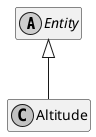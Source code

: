 ﻿@startuml
skinparam monochrome true
hide empty members

abstract class Entity {
}

Entity <|-- Altitude

class Altitude {
}

@enduml
